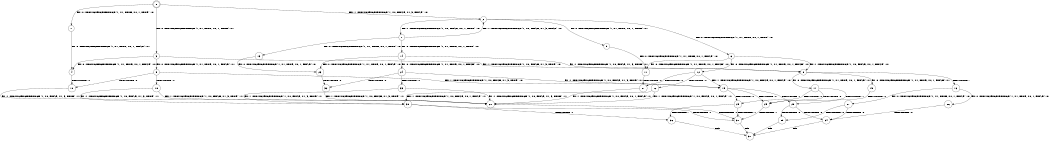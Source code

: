 digraph BCG {
size = "7, 10.5";
center = TRUE;
node [shape = circle];
0 [peripheries = 2];
0 -> 1 [label = "EX !0 !ATOMIC_EXCH_BRANCH (1, +1, TRUE, +0, 1, TRUE) !:0:"];
0 -> 2 [label = "EX !1 !ATOMIC_EXCH_BRANCH (1, +0, FALSE, +1, 3, FALSE) !:0:"];
0 -> 3 [label = "EX !0 !ATOMIC_EXCH_BRANCH (1, +1, TRUE, +0, 1, TRUE) !:0:"];
1 -> 4 [label = "EX !0 !ATOMIC_EXCH_BRANCH (1, +1, TRUE, +0, 1, FALSE) !:0:"];
2 -> 5 [label = "EX !0 !ATOMIC_EXCH_BRANCH (1, +1, TRUE, +0, 1, TRUE) !:0:"];
2 -> 6 [label = "EX !0 !ATOMIC_EXCH_BRANCH (1, +1, TRUE, +0, 1, TRUE) !:0:"];
2 -> 7 [label = "EX !1 !ATOMIC_EXCH_BRANCH (1, +0, FALSE, +0, 1, TRUE) !:0:"];
3 -> 4 [label = "EX !0 !ATOMIC_EXCH_BRANCH (1, +1, TRUE, +0, 1, FALSE) !:0:"];
3 -> 8 [label = "EX !1 !ATOMIC_EXCH_BRANCH (1, +0, FALSE, +1, 3, TRUE) !:0:"];
3 -> 9 [label = "EX !0 !ATOMIC_EXCH_BRANCH (1, +1, TRUE, +0, 1, FALSE) !:0:"];
4 -> 10 [label = "TERMINATE !0"];
5 -> 11 [label = "EX !0 !ATOMIC_EXCH_BRANCH (1, +1, TRUE, +0, 1, FALSE) !:0:"];
6 -> 11 [label = "EX !0 !ATOMIC_EXCH_BRANCH (1, +1, TRUE, +0, 1, FALSE) !:0:"];
6 -> 8 [label = "EX !1 !ATOMIC_EXCH_BRANCH (1, +0, FALSE, +0, 1, FALSE) !:0:"];
6 -> 12 [label = "EX !0 !ATOMIC_EXCH_BRANCH (1, +1, TRUE, +0, 1, FALSE) !:0:"];
7 -> 13 [label = "EX !0 !ATOMIC_EXCH_BRANCH (1, +1, TRUE, +0, 1, TRUE) !:0:"];
7 -> 14 [label = "EX !0 !ATOMIC_EXCH_BRANCH (1, +1, TRUE, +0, 1, TRUE) !:0:"];
7 -> 2 [label = "EX !1 !ATOMIC_EXCH_BRANCH (1, +0, FALSE, +1, 3, FALSE) !:0:"];
8 -> 15 [label = "EX !0 !ATOMIC_EXCH_BRANCH (1, +1, TRUE, +0, 1, FALSE) !:0:"];
8 -> 16 [label = "TERMINATE !1"];
8 -> 17 [label = "EX !0 !ATOMIC_EXCH_BRANCH (1, +1, TRUE, +0, 1, FALSE) !:0:"];
9 -> 10 [label = "TERMINATE !0"];
9 -> 18 [label = "TERMINATE !0"];
9 -> 19 [label = "EX !1 !ATOMIC_EXCH_BRANCH (1, +0, FALSE, +1, 3, TRUE) !:0:"];
10 -> 20 [label = "EX !1 !ATOMIC_EXCH_BRANCH (1, +0, FALSE, +1, 3, TRUE) !:1:"];
11 -> 21 [label = "TERMINATE !0"];
12 -> 21 [label = "TERMINATE !0"];
12 -> 22 [label = "TERMINATE !0"];
12 -> 19 [label = "EX !1 !ATOMIC_EXCH_BRANCH (1, +0, FALSE, +0, 1, FALSE) !:0:"];
13 -> 23 [label = "EX !0 !ATOMIC_EXCH_BRANCH (1, +1, TRUE, +0, 1, FALSE) !:0:"];
14 -> 23 [label = "EX !0 !ATOMIC_EXCH_BRANCH (1, +1, TRUE, +0, 1, FALSE) !:0:"];
14 -> 8 [label = "EX !1 !ATOMIC_EXCH_BRANCH (1, +0, FALSE, +1, 3, TRUE) !:0:"];
14 -> 24 [label = "EX !0 !ATOMIC_EXCH_BRANCH (1, +1, TRUE, +0, 1, FALSE) !:0:"];
15 -> 25 [label = "TERMINATE !0"];
16 -> 26 [label = "EX !0 !ATOMIC_EXCH_BRANCH (1, +1, TRUE, +0, 1, FALSE) !:0:"];
16 -> 27 [label = "EX !0 !ATOMIC_EXCH_BRANCH (1, +1, TRUE, +0, 1, FALSE) !:0:"];
17 -> 25 [label = "TERMINATE !0"];
17 -> 28 [label = "TERMINATE !1"];
17 -> 29 [label = "TERMINATE !0"];
18 -> 20 [label = "EX !1 !ATOMIC_EXCH_BRANCH (1, +0, FALSE, +1, 3, TRUE) !:1:"];
18 -> 30 [label = "EX !1 !ATOMIC_EXCH_BRANCH (1, +0, FALSE, +1, 3, TRUE) !:1:"];
19 -> 25 [label = "TERMINATE !0"];
19 -> 28 [label = "TERMINATE !1"];
19 -> 29 [label = "TERMINATE !0"];
20 -> 31 [label = "TERMINATE !1"];
21 -> 20 [label = "EX !1 !ATOMIC_EXCH_BRANCH (1, +0, FALSE, +0, 1, FALSE) !:1:"];
22 -> 20 [label = "EX !1 !ATOMIC_EXCH_BRANCH (1, +0, FALSE, +0, 1, FALSE) !:1:"];
22 -> 30 [label = "EX !1 !ATOMIC_EXCH_BRANCH (1, +0, FALSE, +0, 1, FALSE) !:1:"];
23 -> 32 [label = "TERMINATE !0"];
24 -> 32 [label = "TERMINATE !0"];
24 -> 33 [label = "TERMINATE !0"];
24 -> 19 [label = "EX !1 !ATOMIC_EXCH_BRANCH (1, +0, FALSE, +1, 3, TRUE) !:0:"];
25 -> 31 [label = "TERMINATE !1"];
26 -> 34 [label = "TERMINATE !0"];
27 -> 34 [label = "TERMINATE !0"];
27 -> 35 [label = "TERMINATE !0"];
28 -> 34 [label = "TERMINATE !0"];
28 -> 35 [label = "TERMINATE !0"];
29 -> 31 [label = "TERMINATE !1"];
29 -> 36 [label = "TERMINATE !1"];
30 -> 31 [label = "TERMINATE !1"];
30 -> 36 [label = "TERMINATE !1"];
31 -> 37 [label = "exit"];
32 -> 20 [label = "EX !1 !ATOMIC_EXCH_BRANCH (1, +0, FALSE, +1, 3, TRUE) !:1:"];
33 -> 20 [label = "EX !1 !ATOMIC_EXCH_BRANCH (1, +0, FALSE, +1, 3, TRUE) !:1:"];
33 -> 30 [label = "EX !1 !ATOMIC_EXCH_BRANCH (1, +0, FALSE, +1, 3, TRUE) !:1:"];
34 -> 37 [label = "exit"];
35 -> 37 [label = "exit"];
36 -> 37 [label = "exit"];
}
